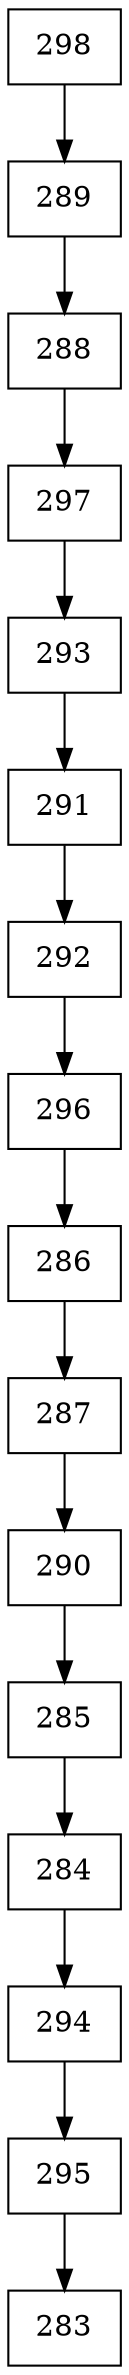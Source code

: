 digraph G {
  node [shape=record];
  node0 [label="{298}"];
  node0 -> node1;
  node1 [label="{289}"];
  node1 -> node2;
  node2 [label="{288}"];
  node2 -> node3;
  node3 [label="{297}"];
  node3 -> node4;
  node4 [label="{293}"];
  node4 -> node5;
  node5 [label="{291}"];
  node5 -> node6;
  node6 [label="{292}"];
  node6 -> node7;
  node7 [label="{296}"];
  node7 -> node8;
  node8 [label="{286}"];
  node8 -> node9;
  node9 [label="{287}"];
  node9 -> node10;
  node10 [label="{290}"];
  node10 -> node11;
  node11 [label="{285}"];
  node11 -> node12;
  node12 [label="{284}"];
  node12 -> node13;
  node13 [label="{294}"];
  node13 -> node14;
  node14 [label="{295}"];
  node14 -> node15;
  node15 [label="{283}"];
}
